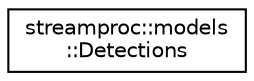 digraph "Graphical Class Hierarchy"
{
  edge [fontname="Helvetica",fontsize="10",labelfontname="Helvetica",labelfontsize="10"];
  node [fontname="Helvetica",fontsize="10",shape=record];
  rankdir="LR";
  Node0 [label="streamproc::models\l::Detections",height=0.2,width=0.4,color="black", fillcolor="white", style="filled",URL="$d7/d89/structstreamproc_1_1models_1_1Detections.html",tooltip="Model of object detections within a video frame. "];
}
